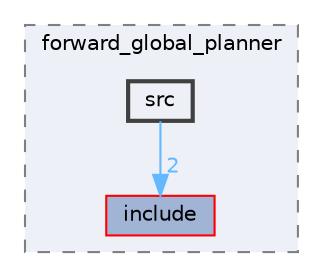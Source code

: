 digraph "smacc_client_library/move_base_z_client/custom_planners/forward_global_planner/src"
{
 // LATEX_PDF_SIZE
  bgcolor="transparent";
  edge [fontname=Helvetica,fontsize=10,labelfontname=Helvetica,labelfontsize=10];
  node [fontname=Helvetica,fontsize=10,shape=box,height=0.2,width=0.4];
  compound=true
  subgraph clusterdir_99c19c8fc466b749abfd0f39f2f30c87 {
    graph [ bgcolor="#edf0f7", pencolor="grey50", label="forward_global_planner", fontname=Helvetica,fontsize=10 style="filled,dashed", URL="dir_99c19c8fc466b749abfd0f39f2f30c87.html",tooltip=""]
  dir_438bd5e01c955c682ddabc8fcdf799d8 [label="include", fillcolor="#a2b4d6", color="red", style="filled", URL="dir_438bd5e01c955c682ddabc8fcdf799d8.html",tooltip=""];
  dir_06359d535132c501bb023bca9f37968f [label="src", fillcolor="#edf0f7", color="grey25", style="filled,bold", URL="dir_06359d535132c501bb023bca9f37968f.html",tooltip=""];
  }
  dir_06359d535132c501bb023bca9f37968f->dir_438bd5e01c955c682ddabc8fcdf799d8 [headlabel="2", labeldistance=1.5 headhref="dir_000114_000044.html" color="steelblue1" fontcolor="steelblue1"];
}
